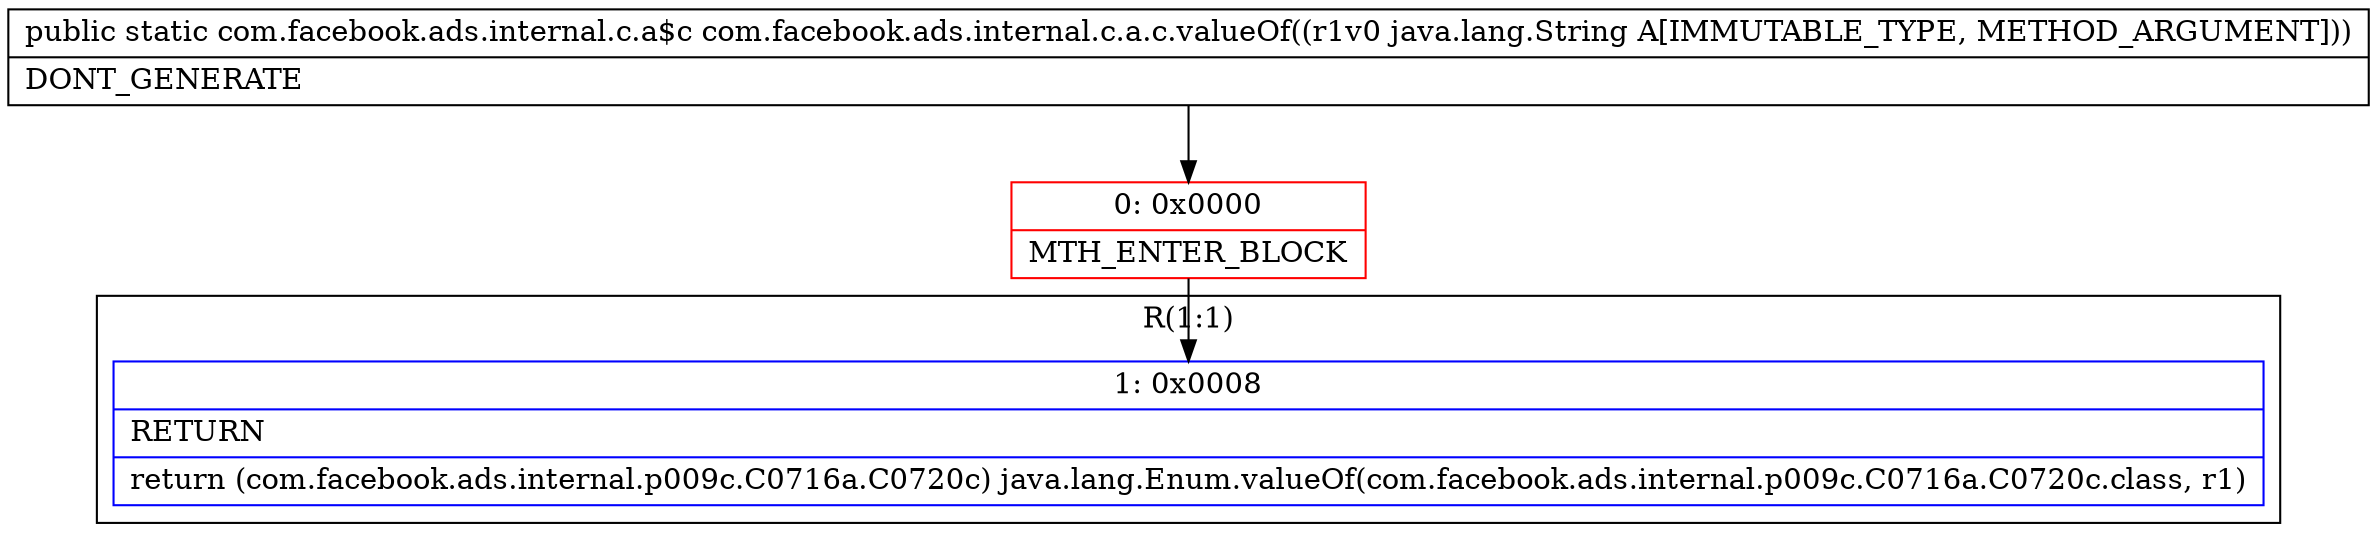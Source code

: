 digraph "CFG forcom.facebook.ads.internal.c.a.c.valueOf(Ljava\/lang\/String;)Lcom\/facebook\/ads\/internal\/c\/a$c;" {
subgraph cluster_Region_1939210330 {
label = "R(1:1)";
node [shape=record,color=blue];
Node_1 [shape=record,label="{1\:\ 0x0008|RETURN\l|return (com.facebook.ads.internal.p009c.C0716a.C0720c) java.lang.Enum.valueOf(com.facebook.ads.internal.p009c.C0716a.C0720c.class, r1)\l}"];
}
Node_0 [shape=record,color=red,label="{0\:\ 0x0000|MTH_ENTER_BLOCK\l}"];
MethodNode[shape=record,label="{public static com.facebook.ads.internal.c.a$c com.facebook.ads.internal.c.a.c.valueOf((r1v0 java.lang.String A[IMMUTABLE_TYPE, METHOD_ARGUMENT]))  | DONT_GENERATE\l}"];
MethodNode -> Node_0;
Node_0 -> Node_1;
}

